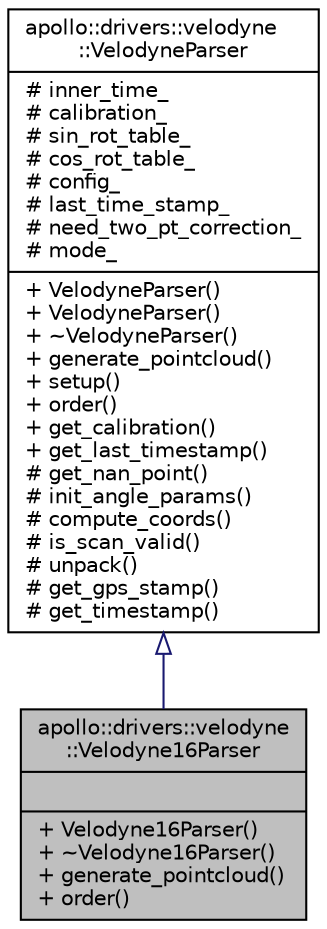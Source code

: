 digraph "apollo::drivers::velodyne::Velodyne16Parser"
{
  edge [fontname="Helvetica",fontsize="10",labelfontname="Helvetica",labelfontsize="10"];
  node [fontname="Helvetica",fontsize="10",shape=record];
  Node1 [label="{apollo::drivers::velodyne\l::Velodyne16Parser\n||+ Velodyne16Parser()\l+ ~Velodyne16Parser()\l+ generate_pointcloud()\l+ order()\l}",height=0.2,width=0.4,color="black", fillcolor="grey75", style="filled" fontcolor="black"];
  Node2 -> Node1 [dir="back",color="midnightblue",fontsize="10",style="solid",arrowtail="onormal",fontname="Helvetica"];
  Node2 [label="{apollo::drivers::velodyne\l::VelodyneParser\n|# inner_time_\l# calibration_\l# sin_rot_table_\l# cos_rot_table_\l# config_\l# last_time_stamp_\l# need_two_pt_correction_\l# mode_\l|+ VelodyneParser()\l+ VelodyneParser()\l+ ~VelodyneParser()\l+ generate_pointcloud()\l+ setup()\l+ order()\l+ get_calibration()\l+ get_last_timestamp()\l# get_nan_point()\l# init_angle_params()\l# compute_coords()\l# is_scan_valid()\l# unpack()\l# get_gps_stamp()\l# get_timestamp()\l}",height=0.2,width=0.4,color="black", fillcolor="white", style="filled",URL="$classapollo_1_1drivers_1_1velodyne_1_1VelodyneParser.html",tooltip="Velodyne data conversion class. "];
}
